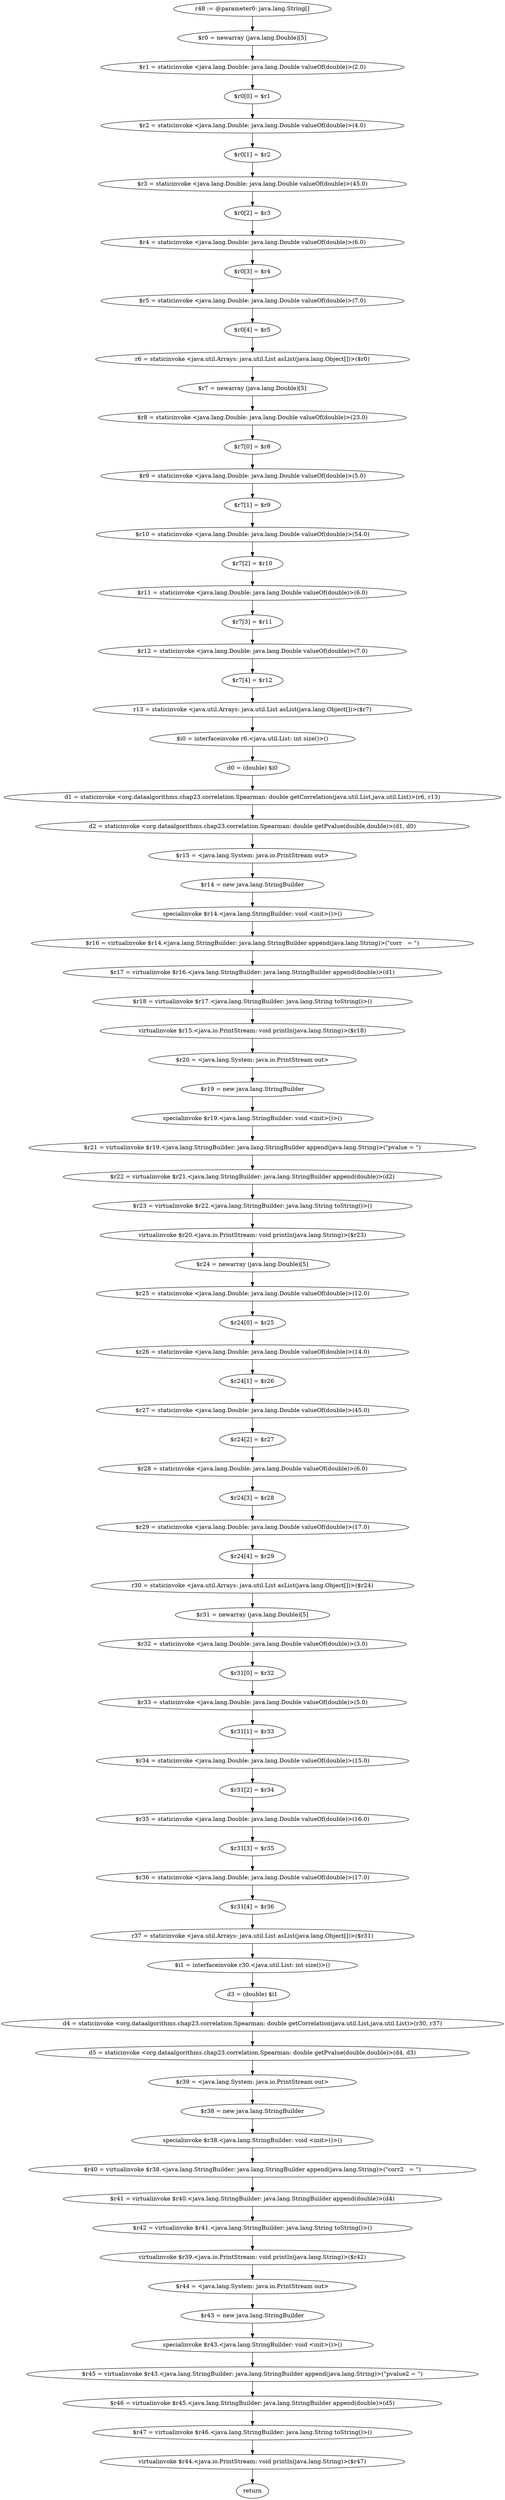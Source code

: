digraph "unitGraph" {
    "r48 := @parameter0: java.lang.String[]"
    "$r0 = newarray (java.lang.Double)[5]"
    "$r1 = staticinvoke <java.lang.Double: java.lang.Double valueOf(double)>(2.0)"
    "$r0[0] = $r1"
    "$r2 = staticinvoke <java.lang.Double: java.lang.Double valueOf(double)>(4.0)"
    "$r0[1] = $r2"
    "$r3 = staticinvoke <java.lang.Double: java.lang.Double valueOf(double)>(45.0)"
    "$r0[2] = $r3"
    "$r4 = staticinvoke <java.lang.Double: java.lang.Double valueOf(double)>(6.0)"
    "$r0[3] = $r4"
    "$r5 = staticinvoke <java.lang.Double: java.lang.Double valueOf(double)>(7.0)"
    "$r0[4] = $r5"
    "r6 = staticinvoke <java.util.Arrays: java.util.List asList(java.lang.Object[])>($r0)"
    "$r7 = newarray (java.lang.Double)[5]"
    "$r8 = staticinvoke <java.lang.Double: java.lang.Double valueOf(double)>(23.0)"
    "$r7[0] = $r8"
    "$r9 = staticinvoke <java.lang.Double: java.lang.Double valueOf(double)>(5.0)"
    "$r7[1] = $r9"
    "$r10 = staticinvoke <java.lang.Double: java.lang.Double valueOf(double)>(54.0)"
    "$r7[2] = $r10"
    "$r11 = staticinvoke <java.lang.Double: java.lang.Double valueOf(double)>(6.0)"
    "$r7[3] = $r11"
    "$r12 = staticinvoke <java.lang.Double: java.lang.Double valueOf(double)>(7.0)"
    "$r7[4] = $r12"
    "r13 = staticinvoke <java.util.Arrays: java.util.List asList(java.lang.Object[])>($r7)"
    "$i0 = interfaceinvoke r6.<java.util.List: int size()>()"
    "d0 = (double) $i0"
    "d1 = staticinvoke <org.dataalgorithms.chap23.correlation.Spearman: double getCorrelation(java.util.List,java.util.List)>(r6, r13)"
    "d2 = staticinvoke <org.dataalgorithms.chap23.correlation.Spearman: double getPvalue(double,double)>(d1, d0)"
    "$r15 = <java.lang.System: java.io.PrintStream out>"
    "$r14 = new java.lang.StringBuilder"
    "specialinvoke $r14.<java.lang.StringBuilder: void <init>()>()"
    "$r16 = virtualinvoke $r14.<java.lang.StringBuilder: java.lang.StringBuilder append(java.lang.String)>(\"corr   = \")"
    "$r17 = virtualinvoke $r16.<java.lang.StringBuilder: java.lang.StringBuilder append(double)>(d1)"
    "$r18 = virtualinvoke $r17.<java.lang.StringBuilder: java.lang.String toString()>()"
    "virtualinvoke $r15.<java.io.PrintStream: void println(java.lang.String)>($r18)"
    "$r20 = <java.lang.System: java.io.PrintStream out>"
    "$r19 = new java.lang.StringBuilder"
    "specialinvoke $r19.<java.lang.StringBuilder: void <init>()>()"
    "$r21 = virtualinvoke $r19.<java.lang.StringBuilder: java.lang.StringBuilder append(java.lang.String)>(\"pvalue = \")"
    "$r22 = virtualinvoke $r21.<java.lang.StringBuilder: java.lang.StringBuilder append(double)>(d2)"
    "$r23 = virtualinvoke $r22.<java.lang.StringBuilder: java.lang.String toString()>()"
    "virtualinvoke $r20.<java.io.PrintStream: void println(java.lang.String)>($r23)"
    "$r24 = newarray (java.lang.Double)[5]"
    "$r25 = staticinvoke <java.lang.Double: java.lang.Double valueOf(double)>(12.0)"
    "$r24[0] = $r25"
    "$r26 = staticinvoke <java.lang.Double: java.lang.Double valueOf(double)>(14.0)"
    "$r24[1] = $r26"
    "$r27 = staticinvoke <java.lang.Double: java.lang.Double valueOf(double)>(45.0)"
    "$r24[2] = $r27"
    "$r28 = staticinvoke <java.lang.Double: java.lang.Double valueOf(double)>(6.0)"
    "$r24[3] = $r28"
    "$r29 = staticinvoke <java.lang.Double: java.lang.Double valueOf(double)>(17.0)"
    "$r24[4] = $r29"
    "r30 = staticinvoke <java.util.Arrays: java.util.List asList(java.lang.Object[])>($r24)"
    "$r31 = newarray (java.lang.Double)[5]"
    "$r32 = staticinvoke <java.lang.Double: java.lang.Double valueOf(double)>(3.0)"
    "$r31[0] = $r32"
    "$r33 = staticinvoke <java.lang.Double: java.lang.Double valueOf(double)>(5.0)"
    "$r31[1] = $r33"
    "$r34 = staticinvoke <java.lang.Double: java.lang.Double valueOf(double)>(15.0)"
    "$r31[2] = $r34"
    "$r35 = staticinvoke <java.lang.Double: java.lang.Double valueOf(double)>(16.0)"
    "$r31[3] = $r35"
    "$r36 = staticinvoke <java.lang.Double: java.lang.Double valueOf(double)>(17.0)"
    "$r31[4] = $r36"
    "r37 = staticinvoke <java.util.Arrays: java.util.List asList(java.lang.Object[])>($r31)"
    "$i1 = interfaceinvoke r30.<java.util.List: int size()>()"
    "d3 = (double) $i1"
    "d4 = staticinvoke <org.dataalgorithms.chap23.correlation.Spearman: double getCorrelation(java.util.List,java.util.List)>(r30, r37)"
    "d5 = staticinvoke <org.dataalgorithms.chap23.correlation.Spearman: double getPvalue(double,double)>(d4, d3)"
    "$r39 = <java.lang.System: java.io.PrintStream out>"
    "$r38 = new java.lang.StringBuilder"
    "specialinvoke $r38.<java.lang.StringBuilder: void <init>()>()"
    "$r40 = virtualinvoke $r38.<java.lang.StringBuilder: java.lang.StringBuilder append(java.lang.String)>(\"corr2   = \")"
    "$r41 = virtualinvoke $r40.<java.lang.StringBuilder: java.lang.StringBuilder append(double)>(d4)"
    "$r42 = virtualinvoke $r41.<java.lang.StringBuilder: java.lang.String toString()>()"
    "virtualinvoke $r39.<java.io.PrintStream: void println(java.lang.String)>($r42)"
    "$r44 = <java.lang.System: java.io.PrintStream out>"
    "$r43 = new java.lang.StringBuilder"
    "specialinvoke $r43.<java.lang.StringBuilder: void <init>()>()"
    "$r45 = virtualinvoke $r43.<java.lang.StringBuilder: java.lang.StringBuilder append(java.lang.String)>(\"pvalue2 = \")"
    "$r46 = virtualinvoke $r45.<java.lang.StringBuilder: java.lang.StringBuilder append(double)>(d5)"
    "$r47 = virtualinvoke $r46.<java.lang.StringBuilder: java.lang.String toString()>()"
    "virtualinvoke $r44.<java.io.PrintStream: void println(java.lang.String)>($r47)"
    "return"
    "r48 := @parameter0: java.lang.String[]"->"$r0 = newarray (java.lang.Double)[5]";
    "$r0 = newarray (java.lang.Double)[5]"->"$r1 = staticinvoke <java.lang.Double: java.lang.Double valueOf(double)>(2.0)";
    "$r1 = staticinvoke <java.lang.Double: java.lang.Double valueOf(double)>(2.0)"->"$r0[0] = $r1";
    "$r0[0] = $r1"->"$r2 = staticinvoke <java.lang.Double: java.lang.Double valueOf(double)>(4.0)";
    "$r2 = staticinvoke <java.lang.Double: java.lang.Double valueOf(double)>(4.0)"->"$r0[1] = $r2";
    "$r0[1] = $r2"->"$r3 = staticinvoke <java.lang.Double: java.lang.Double valueOf(double)>(45.0)";
    "$r3 = staticinvoke <java.lang.Double: java.lang.Double valueOf(double)>(45.0)"->"$r0[2] = $r3";
    "$r0[2] = $r3"->"$r4 = staticinvoke <java.lang.Double: java.lang.Double valueOf(double)>(6.0)";
    "$r4 = staticinvoke <java.lang.Double: java.lang.Double valueOf(double)>(6.0)"->"$r0[3] = $r4";
    "$r0[3] = $r4"->"$r5 = staticinvoke <java.lang.Double: java.lang.Double valueOf(double)>(7.0)";
    "$r5 = staticinvoke <java.lang.Double: java.lang.Double valueOf(double)>(7.0)"->"$r0[4] = $r5";
    "$r0[4] = $r5"->"r6 = staticinvoke <java.util.Arrays: java.util.List asList(java.lang.Object[])>($r0)";
    "r6 = staticinvoke <java.util.Arrays: java.util.List asList(java.lang.Object[])>($r0)"->"$r7 = newarray (java.lang.Double)[5]";
    "$r7 = newarray (java.lang.Double)[5]"->"$r8 = staticinvoke <java.lang.Double: java.lang.Double valueOf(double)>(23.0)";
    "$r8 = staticinvoke <java.lang.Double: java.lang.Double valueOf(double)>(23.0)"->"$r7[0] = $r8";
    "$r7[0] = $r8"->"$r9 = staticinvoke <java.lang.Double: java.lang.Double valueOf(double)>(5.0)";
    "$r9 = staticinvoke <java.lang.Double: java.lang.Double valueOf(double)>(5.0)"->"$r7[1] = $r9";
    "$r7[1] = $r9"->"$r10 = staticinvoke <java.lang.Double: java.lang.Double valueOf(double)>(54.0)";
    "$r10 = staticinvoke <java.lang.Double: java.lang.Double valueOf(double)>(54.0)"->"$r7[2] = $r10";
    "$r7[2] = $r10"->"$r11 = staticinvoke <java.lang.Double: java.lang.Double valueOf(double)>(6.0)";
    "$r11 = staticinvoke <java.lang.Double: java.lang.Double valueOf(double)>(6.0)"->"$r7[3] = $r11";
    "$r7[3] = $r11"->"$r12 = staticinvoke <java.lang.Double: java.lang.Double valueOf(double)>(7.0)";
    "$r12 = staticinvoke <java.lang.Double: java.lang.Double valueOf(double)>(7.0)"->"$r7[4] = $r12";
    "$r7[4] = $r12"->"r13 = staticinvoke <java.util.Arrays: java.util.List asList(java.lang.Object[])>($r7)";
    "r13 = staticinvoke <java.util.Arrays: java.util.List asList(java.lang.Object[])>($r7)"->"$i0 = interfaceinvoke r6.<java.util.List: int size()>()";
    "$i0 = interfaceinvoke r6.<java.util.List: int size()>()"->"d0 = (double) $i0";
    "d0 = (double) $i0"->"d1 = staticinvoke <org.dataalgorithms.chap23.correlation.Spearman: double getCorrelation(java.util.List,java.util.List)>(r6, r13)";
    "d1 = staticinvoke <org.dataalgorithms.chap23.correlation.Spearman: double getCorrelation(java.util.List,java.util.List)>(r6, r13)"->"d2 = staticinvoke <org.dataalgorithms.chap23.correlation.Spearman: double getPvalue(double,double)>(d1, d0)";
    "d2 = staticinvoke <org.dataalgorithms.chap23.correlation.Spearman: double getPvalue(double,double)>(d1, d0)"->"$r15 = <java.lang.System: java.io.PrintStream out>";
    "$r15 = <java.lang.System: java.io.PrintStream out>"->"$r14 = new java.lang.StringBuilder";
    "$r14 = new java.lang.StringBuilder"->"specialinvoke $r14.<java.lang.StringBuilder: void <init>()>()";
    "specialinvoke $r14.<java.lang.StringBuilder: void <init>()>()"->"$r16 = virtualinvoke $r14.<java.lang.StringBuilder: java.lang.StringBuilder append(java.lang.String)>(\"corr   = \")";
    "$r16 = virtualinvoke $r14.<java.lang.StringBuilder: java.lang.StringBuilder append(java.lang.String)>(\"corr   = \")"->"$r17 = virtualinvoke $r16.<java.lang.StringBuilder: java.lang.StringBuilder append(double)>(d1)";
    "$r17 = virtualinvoke $r16.<java.lang.StringBuilder: java.lang.StringBuilder append(double)>(d1)"->"$r18 = virtualinvoke $r17.<java.lang.StringBuilder: java.lang.String toString()>()";
    "$r18 = virtualinvoke $r17.<java.lang.StringBuilder: java.lang.String toString()>()"->"virtualinvoke $r15.<java.io.PrintStream: void println(java.lang.String)>($r18)";
    "virtualinvoke $r15.<java.io.PrintStream: void println(java.lang.String)>($r18)"->"$r20 = <java.lang.System: java.io.PrintStream out>";
    "$r20 = <java.lang.System: java.io.PrintStream out>"->"$r19 = new java.lang.StringBuilder";
    "$r19 = new java.lang.StringBuilder"->"specialinvoke $r19.<java.lang.StringBuilder: void <init>()>()";
    "specialinvoke $r19.<java.lang.StringBuilder: void <init>()>()"->"$r21 = virtualinvoke $r19.<java.lang.StringBuilder: java.lang.StringBuilder append(java.lang.String)>(\"pvalue = \")";
    "$r21 = virtualinvoke $r19.<java.lang.StringBuilder: java.lang.StringBuilder append(java.lang.String)>(\"pvalue = \")"->"$r22 = virtualinvoke $r21.<java.lang.StringBuilder: java.lang.StringBuilder append(double)>(d2)";
    "$r22 = virtualinvoke $r21.<java.lang.StringBuilder: java.lang.StringBuilder append(double)>(d2)"->"$r23 = virtualinvoke $r22.<java.lang.StringBuilder: java.lang.String toString()>()";
    "$r23 = virtualinvoke $r22.<java.lang.StringBuilder: java.lang.String toString()>()"->"virtualinvoke $r20.<java.io.PrintStream: void println(java.lang.String)>($r23)";
    "virtualinvoke $r20.<java.io.PrintStream: void println(java.lang.String)>($r23)"->"$r24 = newarray (java.lang.Double)[5]";
    "$r24 = newarray (java.lang.Double)[5]"->"$r25 = staticinvoke <java.lang.Double: java.lang.Double valueOf(double)>(12.0)";
    "$r25 = staticinvoke <java.lang.Double: java.lang.Double valueOf(double)>(12.0)"->"$r24[0] = $r25";
    "$r24[0] = $r25"->"$r26 = staticinvoke <java.lang.Double: java.lang.Double valueOf(double)>(14.0)";
    "$r26 = staticinvoke <java.lang.Double: java.lang.Double valueOf(double)>(14.0)"->"$r24[1] = $r26";
    "$r24[1] = $r26"->"$r27 = staticinvoke <java.lang.Double: java.lang.Double valueOf(double)>(45.0)";
    "$r27 = staticinvoke <java.lang.Double: java.lang.Double valueOf(double)>(45.0)"->"$r24[2] = $r27";
    "$r24[2] = $r27"->"$r28 = staticinvoke <java.lang.Double: java.lang.Double valueOf(double)>(6.0)";
    "$r28 = staticinvoke <java.lang.Double: java.lang.Double valueOf(double)>(6.0)"->"$r24[3] = $r28";
    "$r24[3] = $r28"->"$r29 = staticinvoke <java.lang.Double: java.lang.Double valueOf(double)>(17.0)";
    "$r29 = staticinvoke <java.lang.Double: java.lang.Double valueOf(double)>(17.0)"->"$r24[4] = $r29";
    "$r24[4] = $r29"->"r30 = staticinvoke <java.util.Arrays: java.util.List asList(java.lang.Object[])>($r24)";
    "r30 = staticinvoke <java.util.Arrays: java.util.List asList(java.lang.Object[])>($r24)"->"$r31 = newarray (java.lang.Double)[5]";
    "$r31 = newarray (java.lang.Double)[5]"->"$r32 = staticinvoke <java.lang.Double: java.lang.Double valueOf(double)>(3.0)";
    "$r32 = staticinvoke <java.lang.Double: java.lang.Double valueOf(double)>(3.0)"->"$r31[0] = $r32";
    "$r31[0] = $r32"->"$r33 = staticinvoke <java.lang.Double: java.lang.Double valueOf(double)>(5.0)";
    "$r33 = staticinvoke <java.lang.Double: java.lang.Double valueOf(double)>(5.0)"->"$r31[1] = $r33";
    "$r31[1] = $r33"->"$r34 = staticinvoke <java.lang.Double: java.lang.Double valueOf(double)>(15.0)";
    "$r34 = staticinvoke <java.lang.Double: java.lang.Double valueOf(double)>(15.0)"->"$r31[2] = $r34";
    "$r31[2] = $r34"->"$r35 = staticinvoke <java.lang.Double: java.lang.Double valueOf(double)>(16.0)";
    "$r35 = staticinvoke <java.lang.Double: java.lang.Double valueOf(double)>(16.0)"->"$r31[3] = $r35";
    "$r31[3] = $r35"->"$r36 = staticinvoke <java.lang.Double: java.lang.Double valueOf(double)>(17.0)";
    "$r36 = staticinvoke <java.lang.Double: java.lang.Double valueOf(double)>(17.0)"->"$r31[4] = $r36";
    "$r31[4] = $r36"->"r37 = staticinvoke <java.util.Arrays: java.util.List asList(java.lang.Object[])>($r31)";
    "r37 = staticinvoke <java.util.Arrays: java.util.List asList(java.lang.Object[])>($r31)"->"$i1 = interfaceinvoke r30.<java.util.List: int size()>()";
    "$i1 = interfaceinvoke r30.<java.util.List: int size()>()"->"d3 = (double) $i1";
    "d3 = (double) $i1"->"d4 = staticinvoke <org.dataalgorithms.chap23.correlation.Spearman: double getCorrelation(java.util.List,java.util.List)>(r30, r37)";
    "d4 = staticinvoke <org.dataalgorithms.chap23.correlation.Spearman: double getCorrelation(java.util.List,java.util.List)>(r30, r37)"->"d5 = staticinvoke <org.dataalgorithms.chap23.correlation.Spearman: double getPvalue(double,double)>(d4, d3)";
    "d5 = staticinvoke <org.dataalgorithms.chap23.correlation.Spearman: double getPvalue(double,double)>(d4, d3)"->"$r39 = <java.lang.System: java.io.PrintStream out>";
    "$r39 = <java.lang.System: java.io.PrintStream out>"->"$r38 = new java.lang.StringBuilder";
    "$r38 = new java.lang.StringBuilder"->"specialinvoke $r38.<java.lang.StringBuilder: void <init>()>()";
    "specialinvoke $r38.<java.lang.StringBuilder: void <init>()>()"->"$r40 = virtualinvoke $r38.<java.lang.StringBuilder: java.lang.StringBuilder append(java.lang.String)>(\"corr2   = \")";
    "$r40 = virtualinvoke $r38.<java.lang.StringBuilder: java.lang.StringBuilder append(java.lang.String)>(\"corr2   = \")"->"$r41 = virtualinvoke $r40.<java.lang.StringBuilder: java.lang.StringBuilder append(double)>(d4)";
    "$r41 = virtualinvoke $r40.<java.lang.StringBuilder: java.lang.StringBuilder append(double)>(d4)"->"$r42 = virtualinvoke $r41.<java.lang.StringBuilder: java.lang.String toString()>()";
    "$r42 = virtualinvoke $r41.<java.lang.StringBuilder: java.lang.String toString()>()"->"virtualinvoke $r39.<java.io.PrintStream: void println(java.lang.String)>($r42)";
    "virtualinvoke $r39.<java.io.PrintStream: void println(java.lang.String)>($r42)"->"$r44 = <java.lang.System: java.io.PrintStream out>";
    "$r44 = <java.lang.System: java.io.PrintStream out>"->"$r43 = new java.lang.StringBuilder";
    "$r43 = new java.lang.StringBuilder"->"specialinvoke $r43.<java.lang.StringBuilder: void <init>()>()";
    "specialinvoke $r43.<java.lang.StringBuilder: void <init>()>()"->"$r45 = virtualinvoke $r43.<java.lang.StringBuilder: java.lang.StringBuilder append(java.lang.String)>(\"pvalue2 = \")";
    "$r45 = virtualinvoke $r43.<java.lang.StringBuilder: java.lang.StringBuilder append(java.lang.String)>(\"pvalue2 = \")"->"$r46 = virtualinvoke $r45.<java.lang.StringBuilder: java.lang.StringBuilder append(double)>(d5)";
    "$r46 = virtualinvoke $r45.<java.lang.StringBuilder: java.lang.StringBuilder append(double)>(d5)"->"$r47 = virtualinvoke $r46.<java.lang.StringBuilder: java.lang.String toString()>()";
    "$r47 = virtualinvoke $r46.<java.lang.StringBuilder: java.lang.String toString()>()"->"virtualinvoke $r44.<java.io.PrintStream: void println(java.lang.String)>($r47)";
    "virtualinvoke $r44.<java.io.PrintStream: void println(java.lang.String)>($r47)"->"return";
}
